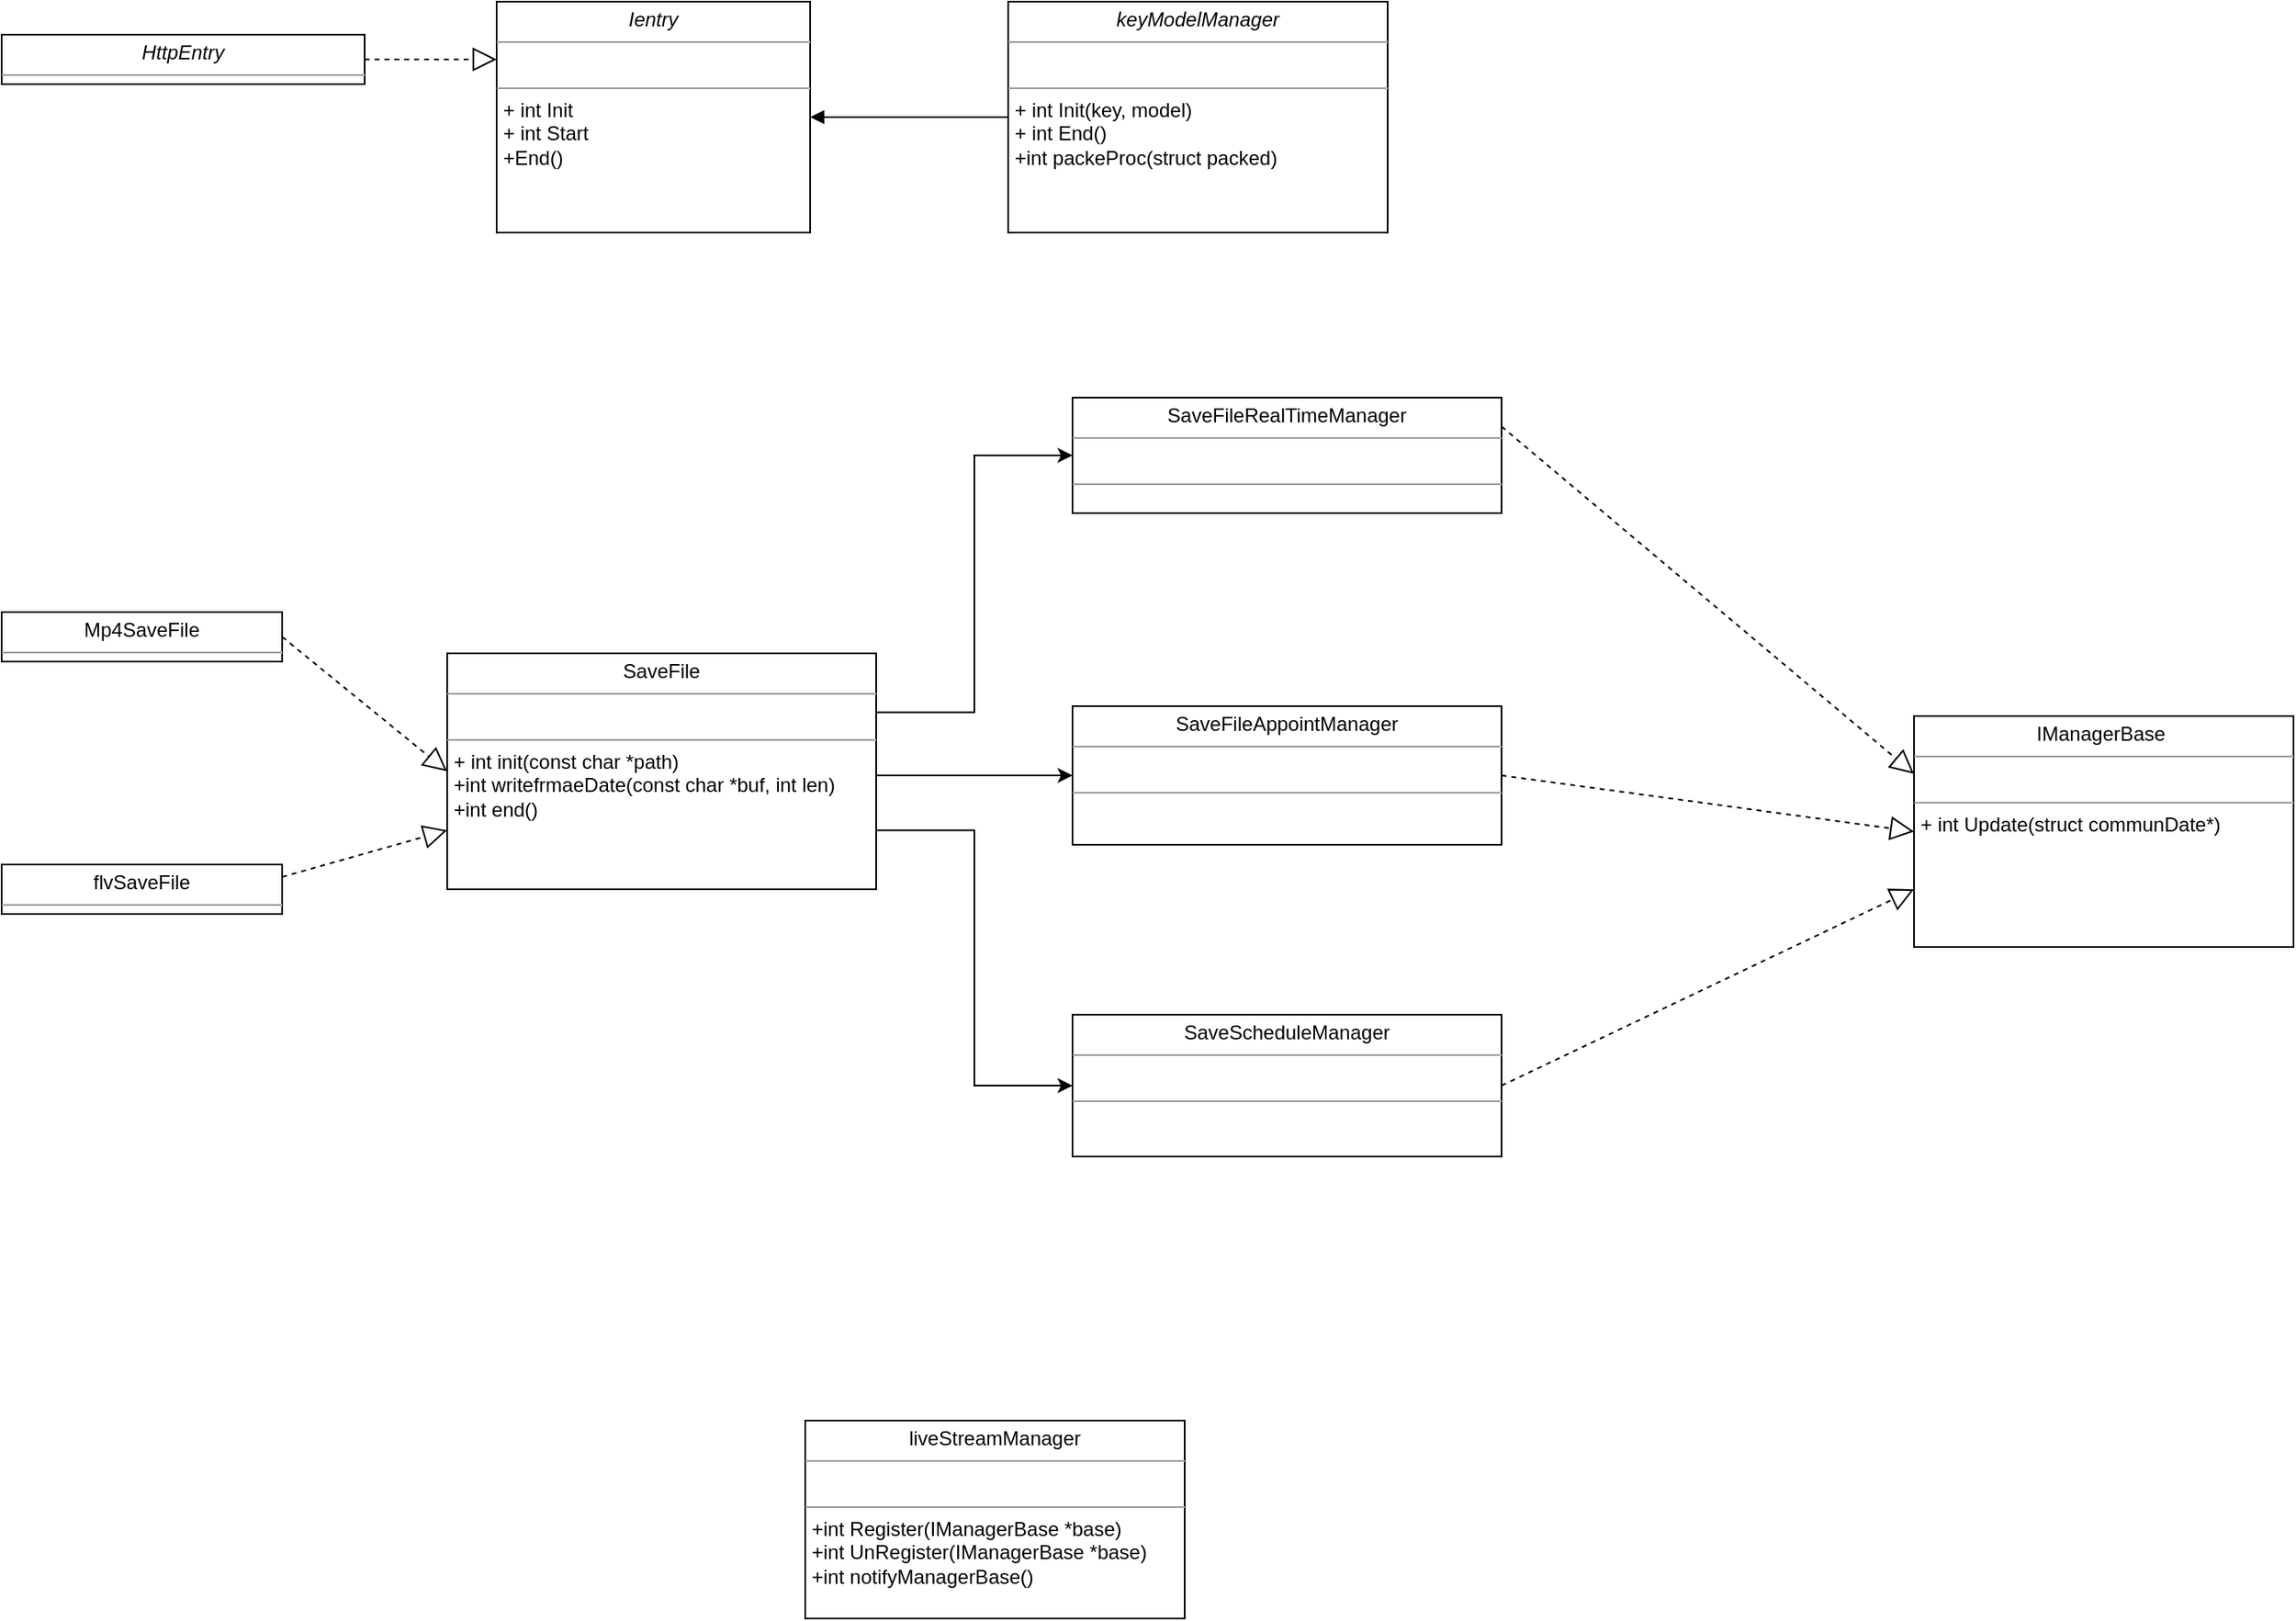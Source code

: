 <mxfile version="10.9.4" type="github"><diagram name="Page-1" id="c4acf3e9-155e-7222-9cf6-157b1a14988f"><mxGraphModel dx="1662" dy="796" grid="1" gridSize="10" guides="1" tooltips="1" connect="1" arrows="1" fold="1" page="1" pageScale="1" pageWidth="850" pageHeight="1100" background="#ffffff" math="0" shadow="0"><root><mxCell id="0"/><mxCell id="1" parent="0"/><mxCell id="5d2195bd80daf111-18" value="&lt;p style=&quot;margin: 0px ; margin-top: 4px ; text-align: center&quot;&gt;&lt;i&gt;Ientry&lt;/i&gt;&lt;/p&gt;&lt;hr size=&quot;1&quot;&gt;&lt;p style=&quot;margin: 0px ; margin-left: 4px&quot;&gt;&lt;br&gt;&lt;/p&gt;&lt;hr size=&quot;1&quot;&gt;&lt;p style=&quot;margin: 0px ; margin-left: 4px&quot;&gt;+ int Init&lt;br&gt;+ int Start&lt;/p&gt;&lt;p style=&quot;margin: 0px ; margin-left: 4px&quot;&gt;+End()&lt;/p&gt;" style="verticalAlign=top;align=left;overflow=fill;fontSize=12;fontFamily=Helvetica;html=1;rounded=0;shadow=0;comic=0;labelBackgroundColor=none;strokeColor=#000000;strokeWidth=1;fillColor=#ffffff;" parent="1" vertex="1"><mxGeometry x="303" y="70" width="190" height="140" as="geometry"/></mxCell><mxCell id="hRWsQAk9_q_5CtCunidB-2" value="&lt;p style=&quot;margin: 0px ; margin-top: 4px ; text-align: center&quot;&gt;&lt;i&gt;HttpEntry&lt;/i&gt;&lt;/p&gt;&lt;hr size=&quot;1&quot;&gt;&lt;p style=&quot;margin: 0px ; margin-left: 4px&quot;&gt;&lt;br&gt;&lt;/p&gt;&lt;hr size=&quot;1&quot;&gt;&lt;p style=&quot;margin: 0px ; margin-left: 4px&quot;&gt;&lt;br&gt;&lt;/p&gt;" style="verticalAlign=top;align=left;overflow=fill;fontSize=12;fontFamily=Helvetica;html=1;rounded=0;shadow=0;comic=0;labelBackgroundColor=none;strokeColor=#000000;strokeWidth=1;fillColor=#ffffff;" parent="1" vertex="1"><mxGeometry x="3" y="90" width="220" height="30" as="geometry"/></mxCell><mxCell id="hRWsQAk9_q_5CtCunidB-3" value="" style="endArrow=block;dashed=1;endFill=0;endSize=12;html=1;entryX=0;entryY=0.25;entryDx=0;entryDy=0;exitX=1;exitY=0.5;exitDx=0;exitDy=0;" parent="1" source="hRWsQAk9_q_5CtCunidB-2" target="5d2195bd80daf111-18" edge="1"><mxGeometry width="160" relative="1" as="geometry"><mxPoint x="83" y="210" as="sourcePoint"/><mxPoint x="243" y="210" as="targetPoint"/></mxGeometry></mxCell><mxCell id="hRWsQAk9_q_5CtCunidB-4" value="&lt;p style=&quot;margin: 0px ; margin-top: 4px ; text-align: center&quot;&gt;&lt;i&gt;keyModelManager&lt;/i&gt;&lt;/p&gt;&lt;hr size=&quot;1&quot;&gt;&lt;p style=&quot;margin: 0px ; margin-left: 4px&quot;&gt;&lt;br&gt;&lt;/p&gt;&lt;hr size=&quot;1&quot;&gt;&lt;p style=&quot;margin: 0px ; margin-left: 4px&quot;&gt;+ int Init(key, model)&lt;br&gt;+ int End()&lt;/p&gt;&lt;p style=&quot;margin: 0px ; margin-left: 4px&quot;&gt;+int packeProc(struct packed)&lt;/p&gt;" style="verticalAlign=top;align=left;overflow=fill;fontSize=12;fontFamily=Helvetica;html=1;rounded=0;shadow=0;comic=0;labelBackgroundColor=none;strokeColor=#000000;strokeWidth=1;fillColor=#ffffff;" parent="1" vertex="1"><mxGeometry x="613" y="70" width="230" height="140" as="geometry"/></mxCell><mxCell id="hRWsQAk9_q_5CtCunidB-13" value="" style="html=1;verticalAlign=bottom;endArrow=block;entryX=1;entryY=0.5;entryDx=0;entryDy=0;exitX=0;exitY=0.5;exitDx=0;exitDy=0;" parent="1" source="hRWsQAk9_q_5CtCunidB-4" target="5d2195bd80daf111-18" edge="1"><mxGeometry width="80" relative="1" as="geometry"><mxPoint x="73" y="280" as="sourcePoint"/><mxPoint x="153" y="280" as="targetPoint"/></mxGeometry></mxCell><mxCell id="FgSPwBX7Uu8gBfBLo_qe-1" value="&lt;p style=&quot;margin: 0px ; margin-top: 4px ; text-align: center&quot;&gt;&lt;span style=&quot;text-align: left&quot;&gt;IManagerBase&amp;nbsp;&lt;/span&gt;&lt;br&gt;&lt;/p&gt;&lt;hr size=&quot;1&quot;&gt;&lt;p style=&quot;margin: 0px ; margin-left: 4px&quot;&gt;&lt;br&gt;&lt;/p&gt;&lt;hr size=&quot;1&quot;&gt;&lt;p style=&quot;margin: 0px ; margin-left: 4px&quot;&gt;+ int Update(struct communDate*)&lt;br&gt;&lt;br&gt;&lt;/p&gt;" style="verticalAlign=top;align=left;overflow=fill;fontSize=12;fontFamily=Helvetica;html=1;rounded=0;shadow=0;comic=0;labelBackgroundColor=none;strokeColor=#000000;strokeWidth=1;fillColor=#ffffff;" parent="1" vertex="1"><mxGeometry x="1162" y="503" width="230" height="140" as="geometry"/></mxCell><mxCell id="FgSPwBX7Uu8gBfBLo_qe-20" style="edgeStyle=orthogonalEdgeStyle;rounded=0;orthogonalLoop=1;jettySize=auto;html=1;entryX=0;entryY=0.5;entryDx=0;entryDy=0;exitX=1;exitY=0.25;exitDx=0;exitDy=0;" parent="1" source="FgSPwBX7Uu8gBfBLo_qe-13" target="FgSPwBX7Uu8gBfBLo_qe-19" edge="1"><mxGeometry relative="1" as="geometry"><mxPoint x="542" y="434" as="sourcePoint"/></mxGeometry></mxCell><mxCell id="FgSPwBX7Uu8gBfBLo_qe-13" value="&lt;p style=&quot;margin: 0px ; margin-top: 4px ; text-align: center&quot;&gt;&lt;span style=&quot;text-align: left&quot;&gt;SaveFile&lt;/span&gt;&lt;br&gt;&lt;/p&gt;&lt;hr size=&quot;1&quot;&gt;&lt;p style=&quot;margin: 0px ; margin-left: 4px&quot;&gt;&lt;br&gt;&lt;/p&gt;&lt;hr size=&quot;1&quot;&gt;&lt;p style=&quot;margin: 0px ; margin-left: 4px&quot;&gt;+ int init(const char *path)&lt;/p&gt;&lt;p style=&quot;margin: 0px ; margin-left: 4px&quot;&gt;+int writefrmaeDate(const char *buf, int len)&lt;/p&gt;&lt;p style=&quot;margin: 0px ; margin-left: 4px&quot;&gt;+int end()&lt;/p&gt;&lt;p style=&quot;margin: 0px ; margin-left: 4px&quot;&gt;&lt;br&gt;&lt;br&gt;&lt;/p&gt;" style="verticalAlign=top;align=left;overflow=fill;fontSize=12;fontFamily=Helvetica;html=1;rounded=0;shadow=0;comic=0;labelBackgroundColor=none;strokeColor=#000000;strokeWidth=1;fillColor=#ffffff;" parent="1" vertex="1"><mxGeometry x="273" y="465" width="260" height="143" as="geometry"/></mxCell><mxCell id="FgSPwBX7Uu8gBfBLo_qe-14" value="&lt;p style=&quot;margin: 0px ; margin-top: 4px ; text-align: center&quot;&gt;&lt;span style=&quot;text-align: left&quot;&gt;Mp4SaveFile&lt;/span&gt;&lt;br&gt;&lt;/p&gt;&lt;hr size=&quot;1&quot;&gt;&lt;p style=&quot;margin: 0px ; margin-left: 4px&quot;&gt;&lt;br&gt;&lt;/p&gt;&lt;hr size=&quot;1&quot;&gt;&lt;p style=&quot;margin: 0px ; margin-left: 4px&quot;&gt;+&amp;nbsp;&lt;br&gt;&lt;br&gt;&lt;/p&gt;" style="verticalAlign=top;align=left;overflow=fill;fontSize=12;fontFamily=Helvetica;html=1;rounded=0;shadow=0;comic=0;labelBackgroundColor=none;strokeColor=#000000;strokeWidth=1;fillColor=#ffffff;" parent="1" vertex="1"><mxGeometry x="3" y="440" width="170" height="30" as="geometry"/></mxCell><mxCell id="FgSPwBX7Uu8gBfBLo_qe-15" value="&lt;p style=&quot;margin: 0px ; margin-top: 4px ; text-align: center&quot;&gt;&lt;span style=&quot;text-align: left&quot;&gt;flvSaveFile&lt;/span&gt;&lt;br&gt;&lt;/p&gt;&lt;hr size=&quot;1&quot;&gt;&lt;p style=&quot;margin: 0px ; margin-left: 4px&quot;&gt;&lt;br&gt;&lt;/p&gt;&lt;hr size=&quot;1&quot;&gt;&lt;p style=&quot;margin: 0px ; margin-left: 4px&quot;&gt;+&amp;nbsp;&lt;br&gt;&lt;br&gt;&lt;/p&gt;" style="verticalAlign=top;align=left;overflow=fill;fontSize=12;fontFamily=Helvetica;html=1;rounded=0;shadow=0;comic=0;labelBackgroundColor=none;strokeColor=#000000;strokeWidth=1;fillColor=#ffffff;" parent="1" vertex="1"><mxGeometry x="3" y="593" width="170" height="30" as="geometry"/></mxCell><mxCell id="FgSPwBX7Uu8gBfBLo_qe-16" value="" style="endArrow=block;dashed=1;endFill=0;endSize=12;html=1;entryX=0;entryY=0.5;entryDx=0;entryDy=0;exitX=1;exitY=0.5;exitDx=0;exitDy=0;" parent="1" source="FgSPwBX7Uu8gBfBLo_qe-14" target="FgSPwBX7Uu8gBfBLo_qe-13" edge="1"><mxGeometry width="160" relative="1" as="geometry"><mxPoint x="328" y="202.5" as="sourcePoint"/><mxPoint x="174" y="-49.5" as="targetPoint"/></mxGeometry></mxCell><mxCell id="FgSPwBX7Uu8gBfBLo_qe-17" value="" style="endArrow=block;dashed=1;endFill=0;endSize=12;html=1;entryX=0;entryY=0.75;entryDx=0;entryDy=0;exitX=1;exitY=0.25;exitDx=0;exitDy=0;" parent="1" source="FgSPwBX7Uu8gBfBLo_qe-15" target="FgSPwBX7Uu8gBfBLo_qe-13" edge="1"><mxGeometry width="160" relative="1" as="geometry"><mxPoint x="203" y="357.5" as="sourcePoint"/><mxPoint x="303" y="452.5" as="targetPoint"/></mxGeometry></mxCell><mxCell id="FgSPwBX7Uu8gBfBLo_qe-19" value="&lt;p style=&quot;margin: 0px ; margin-top: 4px ; text-align: center&quot;&gt;&lt;span style=&quot;text-align: left&quot;&gt;SaveFileRealTimeManager&lt;/span&gt;&lt;br&gt;&lt;/p&gt;&lt;hr size=&quot;1&quot;&gt;&lt;p style=&quot;margin: 0px ; margin-left: 4px&quot;&gt;&lt;br&gt;&lt;/p&gt;&lt;hr size=&quot;1&quot;&gt;&lt;p style=&quot;margin: 0px ; margin-left: 4px&quot;&gt;&lt;br&gt;&lt;/p&gt;&lt;p style=&quot;margin: 0px ; margin-left: 4px&quot;&gt;&lt;br&gt;&lt;/p&gt;" style="verticalAlign=top;align=left;overflow=fill;fontSize=12;fontFamily=Helvetica;html=1;rounded=0;shadow=0;comic=0;labelBackgroundColor=none;strokeColor=#000000;strokeWidth=1;fillColor=#ffffff;" parent="1" vertex="1"><mxGeometry x="652" y="310" width="260" height="70" as="geometry"/></mxCell><mxCell id="FgSPwBX7Uu8gBfBLo_qe-21" value="&lt;p style=&quot;margin: 0px ; margin-top: 4px ; text-align: center&quot;&gt;&lt;span style=&quot;text-align: left&quot;&gt;SaveFileAppointManager&lt;/span&gt;&lt;br&gt;&lt;/p&gt;&lt;hr size=&quot;1&quot;&gt;&lt;p style=&quot;margin: 0px ; margin-left: 4px&quot;&gt;&lt;br&gt;&lt;/p&gt;&lt;hr size=&quot;1&quot;&gt;&lt;p style=&quot;margin: 0px ; margin-left: 4px&quot;&gt;&lt;br&gt;&lt;/p&gt;&lt;p style=&quot;margin: 0px ; margin-left: 4px&quot;&gt;&lt;br&gt;&lt;br&gt;&lt;/p&gt;" style="verticalAlign=top;align=left;overflow=fill;fontSize=12;fontFamily=Helvetica;html=1;rounded=0;shadow=0;comic=0;labelBackgroundColor=none;strokeColor=#000000;strokeWidth=1;fillColor=#ffffff;" parent="1" vertex="1"><mxGeometry x="652" y="497" width="260" height="84" as="geometry"/></mxCell><mxCell id="FgSPwBX7Uu8gBfBLo_qe-22" value="&lt;p style=&quot;margin: 0px ; margin-top: 4px ; text-align: center&quot;&gt;&lt;span style=&quot;text-align: left&quot;&gt;SaveScheduleManager&lt;/span&gt;&lt;br&gt;&lt;/p&gt;&lt;hr size=&quot;1&quot;&gt;&lt;p style=&quot;margin: 0px ; margin-left: 4px&quot;&gt;&lt;br&gt;&lt;/p&gt;&lt;hr size=&quot;1&quot;&gt;&lt;p style=&quot;margin: 0px ; margin-left: 4px&quot;&gt;&lt;br&gt;&lt;/p&gt;&lt;p style=&quot;margin: 0px ; margin-left: 4px&quot;&gt;&lt;br&gt;&lt;br&gt;&lt;/p&gt;" style="verticalAlign=top;align=left;overflow=fill;fontSize=12;fontFamily=Helvetica;html=1;rounded=0;shadow=0;comic=0;labelBackgroundColor=none;strokeColor=#000000;strokeWidth=1;fillColor=#ffffff;" parent="1" vertex="1"><mxGeometry x="652" y="684" width="260" height="86" as="geometry"/></mxCell><mxCell id="FgSPwBX7Uu8gBfBLo_qe-23" style="edgeStyle=orthogonalEdgeStyle;rounded=0;orthogonalLoop=1;jettySize=auto;html=1;exitX=1;exitY=0.5;exitDx=0;exitDy=0;entryX=0;entryY=0.5;entryDx=0;entryDy=0;" parent="1" source="FgSPwBX7Uu8gBfBLo_qe-13" target="FgSPwBX7Uu8gBfBLo_qe-21" edge="1"><mxGeometry relative="1" as="geometry"><mxPoint x="542" y="446" as="sourcePoint"/><mxPoint x="662" y="446" as="targetPoint"/><Array as="points"><mxPoint x="533" y="539"/></Array></mxGeometry></mxCell><mxCell id="FgSPwBX7Uu8gBfBLo_qe-24" style="edgeStyle=orthogonalEdgeStyle;rounded=0;orthogonalLoop=1;jettySize=auto;html=1;exitX=1;exitY=0.75;exitDx=0;exitDy=0;entryX=0;entryY=0.5;entryDx=0;entryDy=0;" parent="1" source="FgSPwBX7Uu8gBfBLo_qe-13" target="FgSPwBX7Uu8gBfBLo_qe-22" edge="1"><mxGeometry relative="1" as="geometry"><mxPoint x="552" y="456" as="sourcePoint"/><mxPoint x="672" y="456" as="targetPoint"/></mxGeometry></mxCell><mxCell id="FgSPwBX7Uu8gBfBLo_qe-32" value="&lt;p style=&quot;margin: 0px ; margin-top: 4px ; text-align: center&quot;&gt;&lt;span style=&quot;text-align: left&quot;&gt;liveStreamManager&lt;/span&gt;&lt;br&gt;&lt;/p&gt;&lt;hr size=&quot;1&quot;&gt;&lt;p style=&quot;margin: 0px ; margin-left: 4px&quot;&gt;&lt;br&gt;&lt;/p&gt;&lt;hr size=&quot;1&quot;&gt;&lt;p style=&quot;margin: 0px ; margin-left: 4px&quot;&gt;+&lt;span&gt;int Register(IManagerBase *base)&lt;/span&gt;&lt;/p&gt;&lt;p style=&quot;margin: 0px 0px 0px 4px&quot;&gt;+int UnRegister(IManagerBase *base)&lt;/p&gt;&lt;p style=&quot;margin: 0px 0px 0px 4px&quot;&gt;+int notifyManagerBase()&lt;/p&gt;&lt;p style=&quot;margin: 0px ; margin-left: 4px&quot;&gt;&lt;br&gt;&lt;/p&gt;" style="verticalAlign=top;align=left;overflow=fill;fontSize=12;fontFamily=Helvetica;html=1;rounded=0;shadow=0;comic=0;labelBackgroundColor=none;strokeColor=#000000;strokeWidth=1;fillColor=#ffffff;" parent="1" vertex="1"><mxGeometry x="490" y="930" width="230" height="120" as="geometry"/></mxCell><mxCell id="FgSPwBX7Uu8gBfBLo_qe-35" value="" style="endArrow=block;dashed=1;endFill=0;endSize=12;html=1;entryX=0;entryY=0.25;entryDx=0;entryDy=0;exitX=1;exitY=0.25;exitDx=0;exitDy=0;" parent="1" source="FgSPwBX7Uu8gBfBLo_qe-19" target="FgSPwBX7Uu8gBfBLo_qe-1" edge="1"><mxGeometry width="160" relative="1" as="geometry"><mxPoint x="972" y="381" as="sourcePoint"/><mxPoint x="1152" y="532" as="targetPoint"/></mxGeometry></mxCell><mxCell id="FgSPwBX7Uu8gBfBLo_qe-36" value="" style="endArrow=block;dashed=1;endFill=0;endSize=12;html=1;entryX=0;entryY=0.5;entryDx=0;entryDy=0;exitX=1;exitY=0.5;exitDx=0;exitDy=0;" parent="1" source="FgSPwBX7Uu8gBfBLo_qe-21" target="FgSPwBX7Uu8gBfBLo_qe-1" edge="1"><mxGeometry width="160" relative="1" as="geometry"><mxPoint x="922" y="356" as="sourcePoint"/><mxPoint x="1152" y="568" as="targetPoint"/></mxGeometry></mxCell><mxCell id="FgSPwBX7Uu8gBfBLo_qe-37" value="" style="endArrow=block;dashed=1;endFill=0;endSize=12;html=1;entryX=0;entryY=0.75;entryDx=0;entryDy=0;exitX=1;exitY=0.5;exitDx=0;exitDy=0;" parent="1" source="FgSPwBX7Uu8gBfBLo_qe-22" target="FgSPwBX7Uu8gBfBLo_qe-1" edge="1"><mxGeometry width="160" relative="1" as="geometry"><mxPoint x="922" y="578" as="sourcePoint"/><mxPoint x="1152" y="604" as="targetPoint"/></mxGeometry></mxCell></root></mxGraphModel></diagram></mxfile>